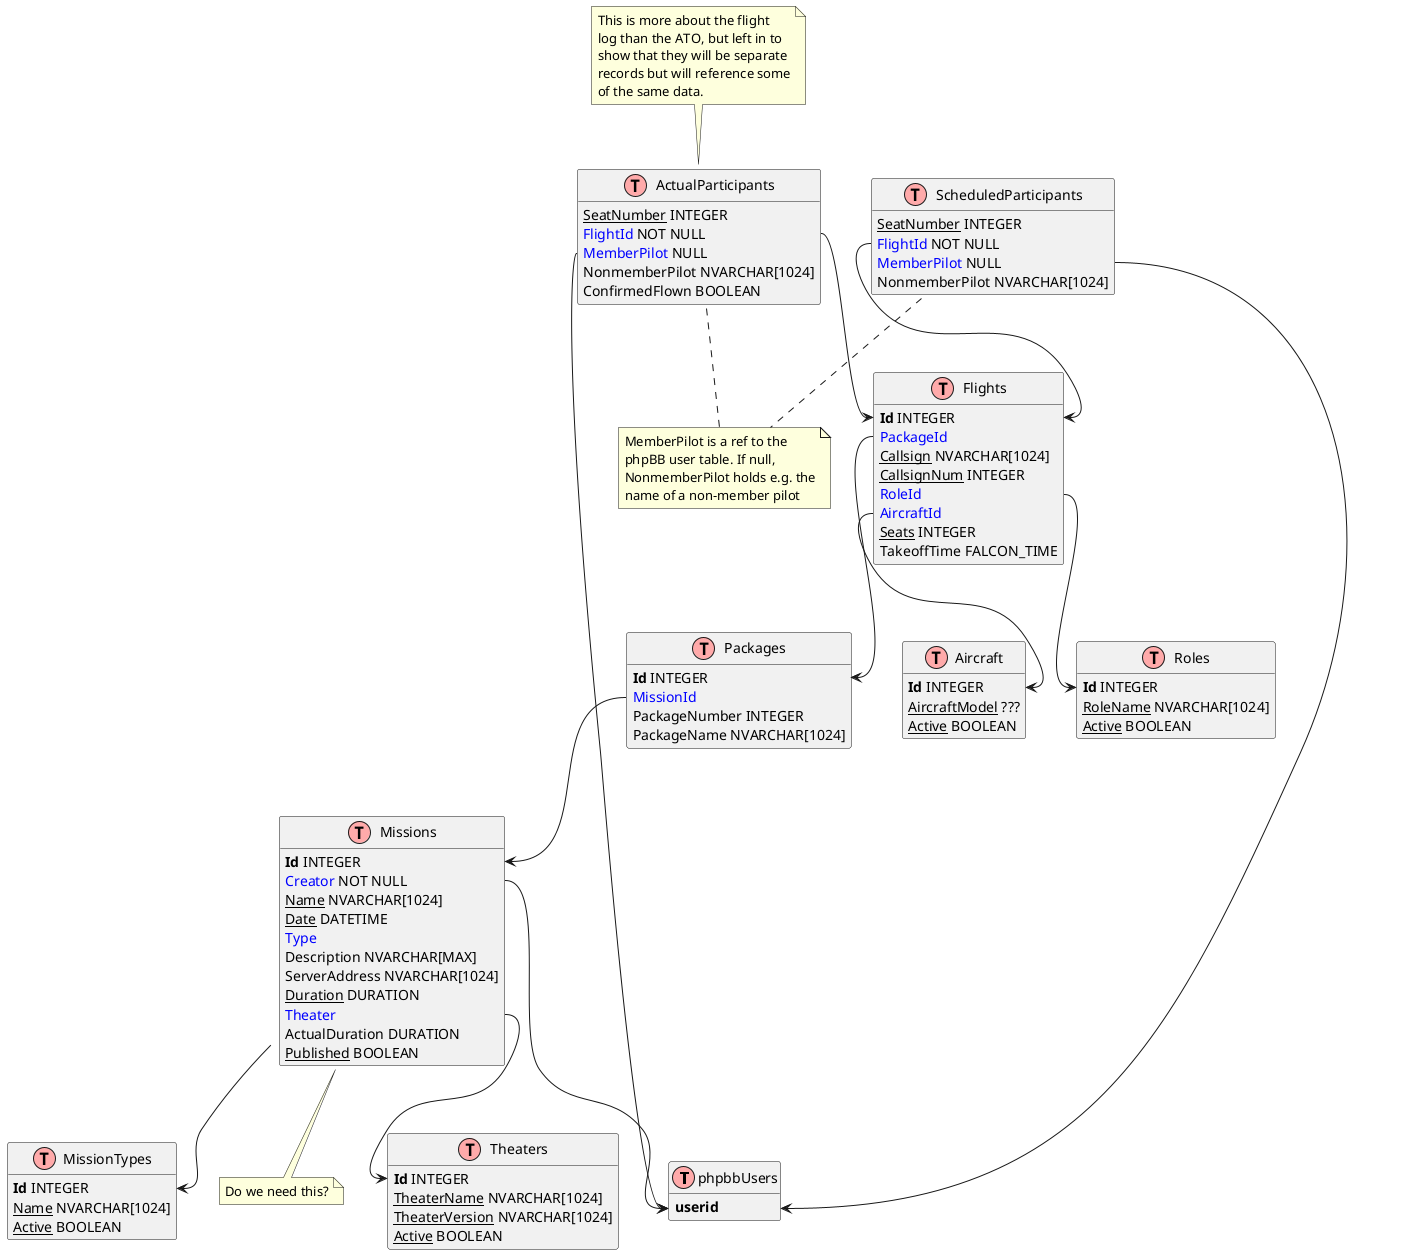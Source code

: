 @startuml
' Taken from https://gist.github.com/QuantumGhost/0955a45383a0b6c0bc24f9654b3cb561
!define Table(name,desc) class name as "desc" << (T,#FFAAAA) >>
' we use bold for primary key
' green color for unique
' and underscore for not_null
!define primary_key(x) <b>x</b>
!define unique(x) <color:green>x</color>
!define not_null(x) <u>x</u>
!define foreign_key(x) <color:blue>x</color>
' other tags available:
' <i></i>
' <back:COLOR></color>, where color is a color name or html color code
' (#FFAACC)
' see: http://plantuml.com/classes.html#More
hide methods
hide stereotypes

' TODO: Add modification/version fields to all of these?
' TODO: Do any of these need an "active"?

Table(phpbbUsers, "phpbbUsers") {
  primary_key(userid)
}

Table(Theaters, "Theaters") {
  primary_key(Id) INTEGER
  not_null(TheaterName) NVARCHAR[1024]
  not_null(TheaterVersion) NVARCHAR[1024]
  not_null(Active) BOOLEAN
}

Table(MissionTypes, "MissionTypes") {
  primary_key(Id) INTEGER
  not_null(Name) NVARCHAR[1024]
  not_null(Active) BOOLEAN
}

Table(Missions, "Missions") {
  primary_key(Id) INTEGER
  foreign_key(Creator) NOT NULL
  not_null(Name) NVARCHAR[1024]
  not_null(Date) DATETIME
  foreign_key(Type)
  Description NVARCHAR[MAX]
  ServerAddress NVARCHAR[1024]
  not_null(Duration) DURATION
  foreign_key(Theater)
  ' LoadoutFixed BOOLEAN
  ActualDuration DURATION
  not_null(Published) BOOLEAN
}

note as LoadoutNote
Do we need this?
end note

Missions::LoadoutFixed .. LoadoutNote

Missions::Creator --> phpbbUsers::userid
Missions::Theater --> Theaters::Id
Missions::MissionType --> MissionTypes::Id

Table(Packages, "Packages") {
  primary_key(Id) INTEGER
  foreign_key(MissionId)
  PackageNumber INTEGER
  PackageName NVARCHAR[1024]
}

Packages::MissionId --> Missions::Id

Table(Roles, "Roles") {
  primary_key(Id) INTEGER
  not_null(RoleName) NVARCHAR[1024]
  not_null(Active) BOOLEAN
}

Table(Aircraft, "Aircraft") {
  primary_key(Id) INTEGER
  not_null(AircraftModel) ???
  not_null(Active) BOOLEAN
}

Table(Flights, "Flights") {
  primary_key(Id) INTEGER
  foreign_key(PackageId)
  not_null(Callsign) NVARCHAR[1024]
  not_null(CallsignNum) INTEGER
  foreign_key(RoleId)
  foreign_key(AircraftId)
  not_null(Seats) INTEGER
  TakeoffTime FALCON_TIME
}

Flights::PackageId --> Packages::Id
Flights::RoleId --> Roles::Id
Flights::AircraftId --> Aircraft::Id


Table(ScheduledParticipants, "ScheduledParticipants") {
  not_null(SeatNumber) INTEGER
  foreign_key(FlightId) NOT NULL
  foreign_key(MemberPilot) NULL
  NonmemberPilot NVARCHAR[1024]
}

ScheduledParticipants::FlightId --> Flights::Id
ScheduledParticipants::MemberPilot --> phpbbUsers::userid

' Below this point we're into flight log, not ATO

Table(ActualParticipants, "ActualParticipants") {
  not_null(SeatNumber) INTEGER
  foreign_key(FlightId) NOT NULL
  foreign_key(MemberPilot) NULL
  NonmemberPilot NVARCHAR[1024]
  ConfirmedFlown BOOLEAN
}

ActualParticipants::FlightId --> Flights::Id
ActualParticipants::MemberPilot --> phpbbUsers::userid

note as PilotNote
MemberPilot is a ref to the
phpBB user table. If null,
NonmemberPilot holds e.g. the
name of a non-member pilot
end note

ActualParticipants .. PilotNote
ScheduledParticipants .. PilotNote

note as ActualParticipantsNote
This is more about the flight
log than the ATO, but left in to
show that they will be separate
records but will reference some
of the same data.
end note

ActualParticipantsNote .. ActualParticipants

' relationships
' one-to-one relationship
' one to may relationship
' user --> session : "A user may have\n many sessions"
' many to many relationship
' Add mark if you like
' user "1" --> "*" user_group : "A user may be \nin many groups"
' group "1" --> "0..N" user_group : "A group may \ncontain many users"

@enduml
